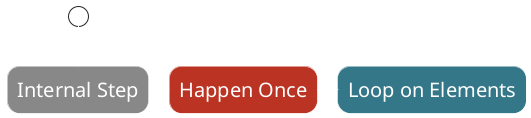 @startuml

skinparam shadowing false
skinparam backgroundColor transparent
skinparam defaultFontName Consolas

skinparam activity {
  StartColor white
  BackgroundColor #337788
  BackgroundColor<< Internal >> #888888
  BackgroundColor<< Once >> #BB3322
  ArrowColor white
  BarColor #888888
  BorderColor White
  FontName Consolas
  FontColor White
  FontSize 20
}

(*) -down-> "Internal Step" << Internal >>
-right-> "Happen Once" <<Once>>
-right-> "Loop on Elements"

@enduml